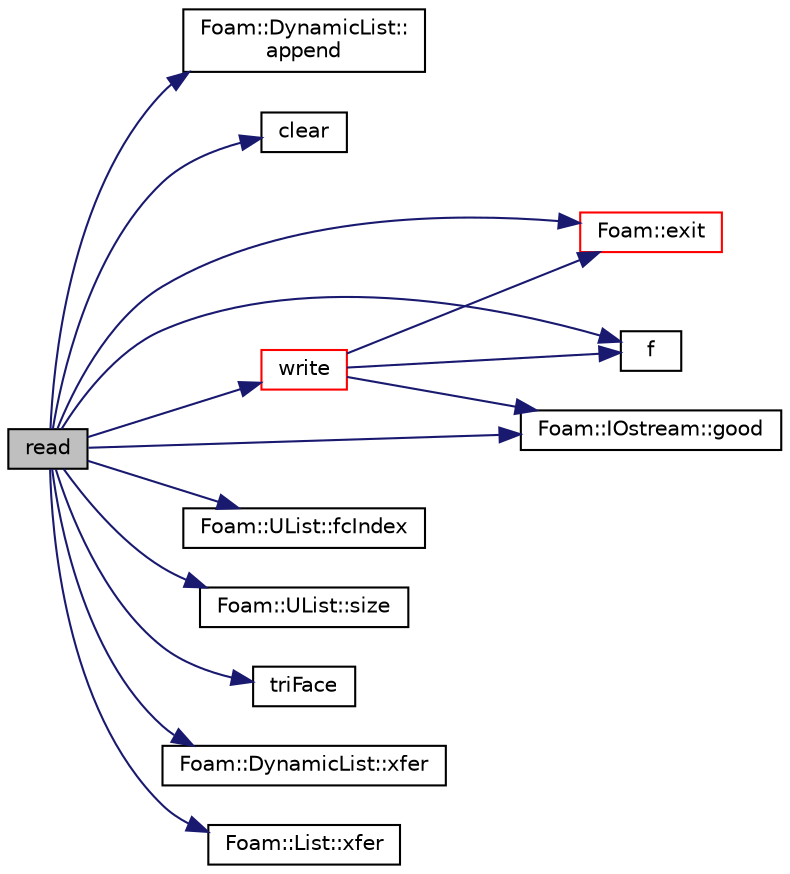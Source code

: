 digraph "read"
{
  bgcolor="transparent";
  edge [fontname="Helvetica",fontsize="10",labelfontname="Helvetica",labelfontsize="10"];
  node [fontname="Helvetica",fontsize="10",shape=record];
  rankdir="LR";
  Node205 [label="read",height=0.2,width=0.4,color="black", fillcolor="grey75", style="filled", fontcolor="black"];
  Node205 -> Node206 [color="midnightblue",fontsize="10",style="solid",fontname="Helvetica"];
  Node206 [label="Foam::DynamicList::\lappend",height=0.2,width=0.4,color="black",URL="$a27005.html#a7b67b42af715604376ad63a681dee6d8",tooltip="Append an element at the end of the list. "];
  Node205 -> Node207 [color="midnightblue",fontsize="10",style="solid",fontname="Helvetica"];
  Node207 [label="clear",height=0.2,width=0.4,color="black",URL="$a39635.html#a0d972f1186e0939b42675a2df621c10e"];
  Node205 -> Node208 [color="midnightblue",fontsize="10",style="solid",fontname="Helvetica"];
  Node208 [label="Foam::exit",height=0.2,width=0.4,color="red",URL="$a21851.html#a06ca7250d8e89caf05243ec094843642"];
  Node205 -> Node257 [color="midnightblue",fontsize="10",style="solid",fontname="Helvetica"];
  Node257 [label="f",height=0.2,width=0.4,color="black",URL="$a18335.html#a888be93833ac7a23170555c69c690288"];
  Node205 -> Node258 [color="midnightblue",fontsize="10",style="solid",fontname="Helvetica"];
  Node258 [label="Foam::UList::fcIndex",height=0.2,width=0.4,color="black",URL="$a26837.html#a512534dbc231b74b95ff84902c1b2087",tooltip="Return the forward circular index, i.e. the next index. "];
  Node205 -> Node247 [color="midnightblue",fontsize="10",style="solid",fontname="Helvetica"];
  Node247 [label="Foam::IOstream::good",height=0.2,width=0.4,color="black",URL="$a27333.html#abdcc7f96f487faadc7769afcf58fe992",tooltip="Return true if next operation might succeed. "];
  Node205 -> Node259 [color="midnightblue",fontsize="10",style="solid",fontname="Helvetica"];
  Node259 [label="Foam::UList::size",height=0.2,width=0.4,color="black",URL="$a26837.html#a47b3bf30da1eb3ab8076b5fbe00e0494",tooltip="Return the number of elements in the UList. "];
  Node205 -> Node260 [color="midnightblue",fontsize="10",style="solid",fontname="Helvetica"];
  Node260 [label="triFace",height=0.2,width=0.4,color="black",URL="$a18335.html#a85e205b40128f23c7ad84f2d6fe1a4b1"];
  Node205 -> Node261 [color="midnightblue",fontsize="10",style="solid",fontname="Helvetica"];
  Node261 [label="write",height=0.2,width=0.4,color="red",URL="$a30873.html#a2a1e1394d9dd8932b738248c123a267f",tooltip="Write surface mesh components by proxy. "];
  Node261 -> Node208 [color="midnightblue",fontsize="10",style="solid",fontname="Helvetica"];
  Node261 -> Node257 [color="midnightblue",fontsize="10",style="solid",fontname="Helvetica"];
  Node261 -> Node247 [color="midnightblue",fontsize="10",style="solid",fontname="Helvetica"];
  Node205 -> Node270 [color="midnightblue",fontsize="10",style="solid",fontname="Helvetica"];
  Node270 [label="Foam::DynamicList::xfer",height=0.2,width=0.4,color="black",URL="$a27005.html#a48f43ee271fb2edb0fb241b72af0e59c",tooltip="Transfer contents to the Xfer container as a plain List. "];
  Node205 -> Node271 [color="midnightblue",fontsize="10",style="solid",fontname="Helvetica"];
  Node271 [label="Foam::List::xfer",height=0.2,width=0.4,color="black",URL="$a26833.html#a48f43ee271fb2edb0fb241b72af0e59c",tooltip="Transfer contents to the Xfer container. "];
}
